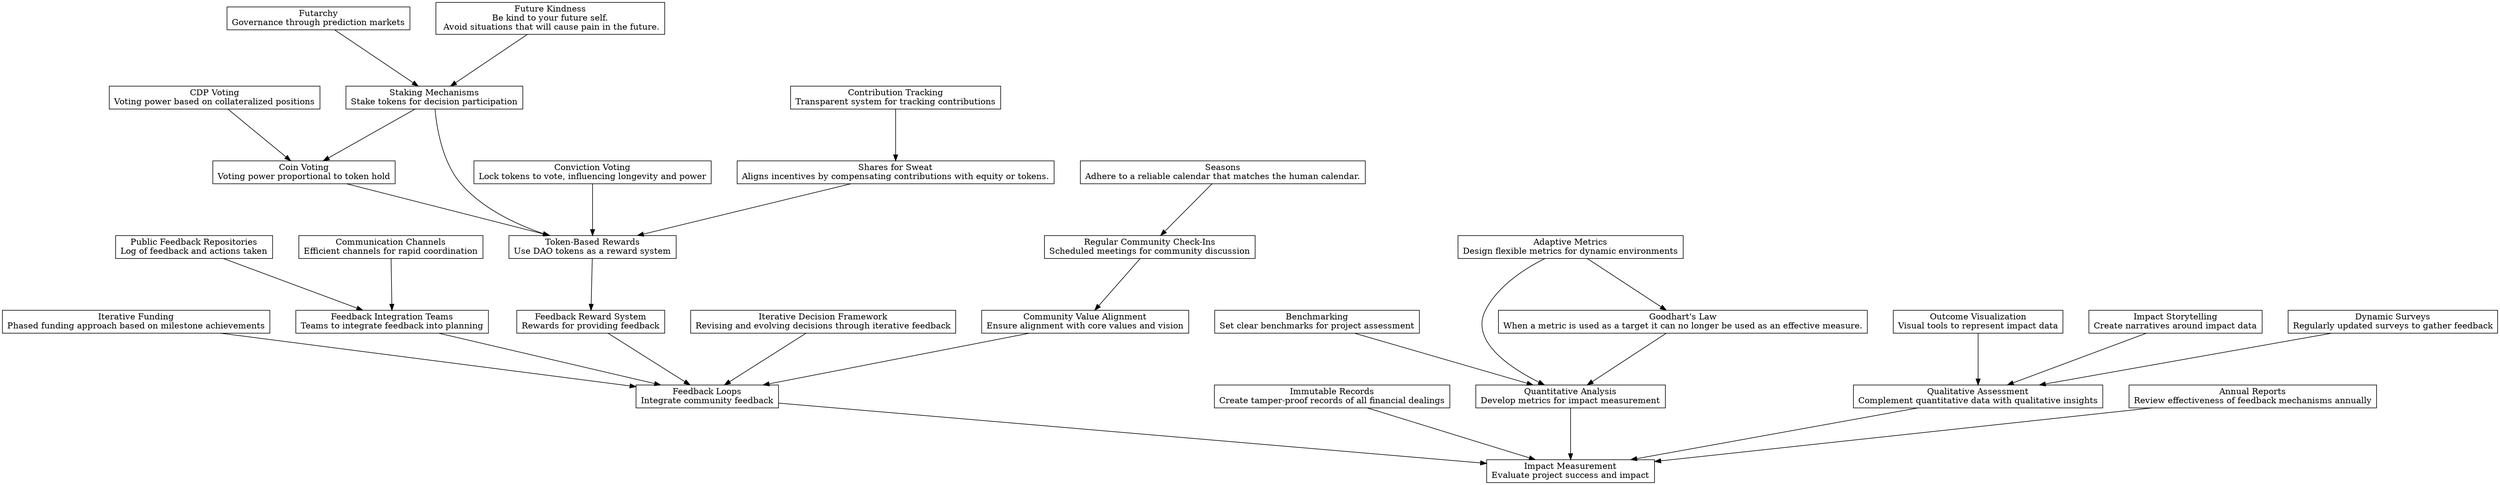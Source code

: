 digraph "" {
	graph [nodesep=0.6,
		rankdir=TB,
		ranksep=1.2
	];
	node [label="\N",
		shape=box
	];
	"Impact Measurement"	[label="Impact Measurement\nEvaluate project success and impact"];
	"Feedback Loops"	[label="Feedback Loops\nIntegrate community feedback"];
	"Feedback Loops" -> "Impact Measurement";
	"Immutable Records"	[label="Immutable Records\nCreate tamper-proof records of all financial dealings"];
	"Immutable Records" -> "Impact Measurement";
	"Quantitative Analysis"	[label="Quantitative Analysis\nDevelop metrics for impact measurement"];
	"Quantitative Analysis" -> "Impact Measurement";
	"Qualitative Assessment"	[label="Qualitative Assessment\nComplement quantitative data with qualitative insights"];
	"Qualitative Assessment" -> "Impact Measurement";
	"Annual Reports"	[label="Annual Reports\nReview effectiveness of feedback mechanisms annually"];
	"Annual Reports" -> "Impact Measurement";
	"Outcome Visualization"	[label="Outcome Visualization\nVisual tools to represent impact data"];
	"Outcome Visualization" -> "Qualitative Assessment";
	"Impact Storytelling"	[label="Impact Storytelling\nCreate narratives around impact data"];
	"Impact Storytelling" -> "Qualitative Assessment";
	"Dynamic Surveys"	[label="Dynamic Surveys\nRegularly updated surveys to gather feedback"];
	"Dynamic Surveys" -> "Qualitative Assessment";
	Benchmarking	[label="Benchmarking\nSet clear benchmarks for project assessment"];
	Benchmarking -> "Quantitative Analysis";
	"Adaptive Metrics"	[label="Adaptive Metrics\nDesign flexible metrics for dynamic environments"];
	"Adaptive Metrics" -> "Quantitative Analysis";
	"Goodhart's Law"	[label="Goodhart's Law\nWhen a metric is used as a target it can no longer be used as an effective measure.\n"];
	"Adaptive Metrics" -> "Goodhart's Law";
	"Goodhart's Law" -> "Quantitative Analysis";
	"Iterative Funding"	[label="Iterative Funding\nPhased funding approach based on milestone achievements"];
	"Iterative Funding" -> "Feedback Loops";
	"Feedback Integration Teams"	[label="Feedback Integration Teams\nTeams to integrate feedback into planning"];
	"Feedback Integration Teams" -> "Feedback Loops";
	"Feedback Reward System"	[label="Feedback Reward System\nRewards for providing feedback"];
	"Feedback Reward System" -> "Feedback Loops";
	"Iterative Decision Framework"	[label="Iterative Decision Framework\nRevising and evolving decisions through iterative feedback"];
	"Iterative Decision Framework" -> "Feedback Loops";
	"Community Value Alignment"	[label="Community Value Alignment\nEnsure alignment with core values and vision"];
	"Community Value Alignment" -> "Feedback Loops";
	"Regular Community Check-Ins"	[label="Regular Community Check-Ins\nScheduled meetings for community discussion"];
	"Regular Community Check-Ins" -> "Community Value Alignment";
	Seasons	[label="Seasons\nAdhere to a reliable calendar that matches the human calendar.\n"];
	Seasons -> "Regular Community Check-Ins";
	"Token-Based Rewards"	[label="Token-Based Rewards\nUse DAO tokens as a reward system"];
	"Token-Based Rewards" -> "Feedback Reward System";
	"Staking Mechanisms"	[label="Staking Mechanisms\nStake tokens for decision participation"];
	"Staking Mechanisms" -> "Token-Based Rewards";
	"Coin Voting"	[label="Coin Voting\nVoting power proportional to token hold"];
	"Staking Mechanisms" -> "Coin Voting";
	"Coin Voting" -> "Token-Based Rewards";
	"Conviction Voting"	[label="Conviction Voting\nLock tokens to vote, influencing longevity and power"];
	"Conviction Voting" -> "Token-Based Rewards";
	"Shares for Sweat"	[label="Shares for Sweat\nAligns incentives by compensating contributions with equity or tokens.\n"];
	"Shares for Sweat" -> "Token-Based Rewards";
	"Contribution Tracking"	[label="Contribution Tracking\nTransparent system for tracking contributions"];
	"Contribution Tracking" -> "Shares for Sweat";
	"CDP Voting"	[label="CDP Voting\nVoting power based on collateralized positions"];
	"CDP Voting" -> "Coin Voting";
	Futarchy	[label="Futarchy\nGovernance through prediction markets"];
	Futarchy -> "Staking Mechanisms";
	"Future Kindness"	[label="Future Kindness\nBe kind to your future self.\n Avoid situations that will cause pain in the future."];
	"Future Kindness" -> "Staking Mechanisms";
	"Public Feedback Repositories"	[label="Public Feedback Repositories\nLog of feedback and actions taken"];
	"Public Feedback Repositories" -> "Feedback Integration Teams";
	"Communication Channels"	[label="Communication Channels\nEfficient channels for rapid coordination"];
	"Communication Channels" -> "Feedback Integration Teams";
}
